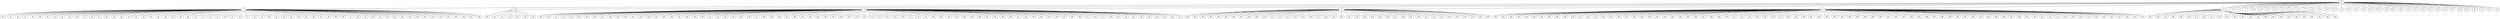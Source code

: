 
graph graphname {
    0 -- 1
0 -- 2
0 -- 3
0 -- 4
0 -- 5
0 -- 6
0 -- 7
0 -- 8
0 -- 9
0 -- 10
0 -- 11
0 -- 12
0 -- 13
0 -- 14
0 -- 15
0 -- 16
0 -- 17
0 -- 18
0 -- 19
0 -- 20
0 -- 21
0 -- 22
0 -- 23
0 -- 24
0 -- 25
0 -- 26
0 -- 27
0 -- 28
0 -- 29
0 -- 30
0 -- 31
0 -- 32
0 -- 33
0 -- 34
0 -- 35
0 -- 36
0 -- 37
0 -- 38
0 -- 39
0 -- 40
0 -- 41
0 -- 42
0 -- 43
1 -- 44
1 -- 45
1 -- 46
1 -- 47
1 -- 48
1 -- 49
1 -- 50
1 -- 51
1 -- 52
1 -- 53
1 -- 54
1 -- 55
1 -- 56
1 -- 57
1 -- 58
1 -- 59
1 -- 60
1 -- 61
1 -- 62
1 -- 63
1 -- 64
1 -- 65
1 -- 66
1 -- 67
1 -- 68
1 -- 69
1 -- 70
1 -- 71
1 -- 72
1 -- 73
1 -- 74
1 -- 75
1 -- 76
1 -- 77
1 -- 78
1 -- 79
1 -- 80
1 -- 81
1 -- 82
1 -- 83
1 -- 84
1 -- 85
1 -- 86
1 -- 87
1 -- 88
1 -- 89
1 -- 90
1 -- 91
1 -- 92
1 -- 93
1 -- 94
1 -- 95
1 -- 96
1 -- 97
1 -- 98
1 -- 99
1 -- 100
1 -- 101
1 -- 102
1 -- 103
1 -- 104
1 -- 105
1 -- 106
1 -- 107
1 -- 108
2 -- 109
2 -- 110
2 -- 111
2 -- 112
2 -- 113
2 -- 114
2 -- 115
3 -- 128
3 -- 130
3 -- 131
3 -- 132
3 -- 133
3 -- 134
3 -- 129
3 -- 136
3 -- 137
3 -- 138
3 -- 139
3 -- 140
3 -- 141
3 -- 142
3 -- 143
3 -- 144
3 -- 145
3 -- 146
3 -- 147
3 -- 148
3 -- 149
3 -- 150
3 -- 151
3 -- 152
3 -- 153
3 -- 154
3 -- 155
3 -- 156
3 -- 157
3 -- 158
3 -- 159
3 -- 160
3 -- 161
3 -- 162
3 -- 163
3 -- 164
3 -- 165
3 -- 166
3 -- 167
3 -- 168
3 -- 169
3 -- 170
3 -- 135
3 -- 172
3 -- 173
3 -- 174
3 -- 175
3 -- 176
3 -- 177
3 -- 178
3 -- 179
3 -- 180
3 -- 181
3 -- 182
3 -- 183
3 -- 184
3 -- 185
3 -- 186
3 -- 187
3 -- 188
3 -- 189
3 -- 190
3 -- 191
3 -- 192
3 -- 193
3 -- 194
3 -- 195
3 -- 196
3 -- 197
3 -- 198
3 -- 199
3 -- 171
3 -- 116
3 -- 117
3 -- 118
3 -- 119
3 -- 120
3 -- 121
3 -- 122
3 -- 123
3 -- 124
3 -- 125
3 -- 126
3 -- 127
4 -- 200
4 -- 201
4 -- 202
4 -- 203
4 -- 204
4 -- 205
4 -- 206
4 -- 207
4 -- 208
4 -- 209
4 -- 210
4 -- 211
4 -- 212
4 -- 213
4 -- 214
4 -- 215
4 -- 216
4 -- 217
4 -- 218
4 -- 219
4 -- 220
4 -- 221
4 -- 222
4 -- 223
4 -- 224
4 -- 225
4 -- 226
4 -- 227
4 -- 228
4 -- 229
4 -- 230
4 -- 231
4 -- 232
4 -- 233
4 -- 234
4 -- 235
4 -- 236
4 -- 237
4 -- 238
4 -- 239
5 -- 240
5 -- 241
5 -- 242
5 -- 243
5 -- 244
5 -- 245
5 -- 246
5 -- 247
5 -- 248
5 -- 249
5 -- 250
5 -- 251
5 -- 252
5 -- 253
5 -- 254
5 -- 255
5 -- 256
5 -- 257
5 -- 258
5 -- 259
5 -- 260
5 -- 261
5 -- 262
5 -- 263
5 -- 264
5 -- 265
5 -- 266
5 -- 267
5 -- 268
5 -- 269
5 -- 270
5 -- 271
5 -- 272
5 -- 273
5 -- 274
5 -- 275
5 -- 276
5 -- 277
5 -- 278
5 -- 279
5 -- 280
5 -- 281
5 -- 282
5 -- 283
5 -- 284
5 -- 285
5 -- 286
5 -- 287
5 -- 288
5 -- 289
5 -- 290
5 -- 291
5 -- 292
5 -- 293
5 -- 294
5 -- 295
5 -- 296
5 -- 297
5 -- 298
5 -- 299
5 -- 300
5 -- 301
5 -- 302
5 -- 303
5 -- 304
5 -- 305
5 -- 306
5 -- 307
5 -- 308
5 -- 309
5 -- 310
5 -- 311
5 -- 312
5 -- 313
5 -- 314
5 -- 315
5 -- 316
5 -- 317
5 -- 318
5 -- 319
5 -- 320
5 -- 321
5 -- 322
5 -- 323
5 -- 324
6 -- 325
6 -- 326
6 -- 327
6 -- 328
6 -- 329
6 -- 330
6 -- 331
6 -- 332
6 -- 333
6 -- 334
6 -- 335
6 -- 336
6 -- 337
6 -- 338
6 -- 339
6 -- 340
6 -- 341
6 -- 342
6 -- 343
6 -- 344
6 -- 345
6 -- 346
6 -- 347
6 -- 348
6 -- 349

}
